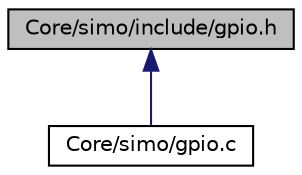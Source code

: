 digraph "Core/simo/include/gpio.h"
{
 // LATEX_PDF_SIZE
  edge [fontname="Helvetica",fontsize="10",labelfontname="Helvetica",labelfontsize="10"];
  node [fontname="Helvetica",fontsize="10",shape=record];
  Node1 [label="Core/simo/include/gpio.h",height=0.2,width=0.4,color="black", fillcolor="grey75", style="filled", fontcolor="black",tooltip="Driver para abstraer el hardware GPIO del microcontrolador."];
  Node1 -> Node2 [dir="back",color="midnightblue",fontsize="10",style="solid",fontname="Helvetica"];
  Node2 [label="Core/simo/gpio.c",height=0.2,width=0.4,color="black", fillcolor="white", style="filled",URL="$gpio_8c.html",tooltip=" "];
}
